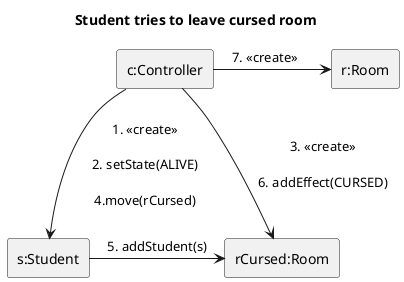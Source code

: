 @startuml student_leave_curse
title Student tries to leave cursed room
skinparam linestyle ortho
rectangle "c:Controller" as c
rectangle "rCursed:Room" as r1
rectangle "r:Room" as r2
rectangle "s:Student" as s
c --> s: 1. <<create>>\n\n2. setState(ALIVE)\n\n4.move(rCursed)
c -> r1: 3. <<create>>\n\n6. addEffect(CURSED)
c -> r2: 7. <<create>>\t
s->r1: 5. addStudent(s)
@enduml